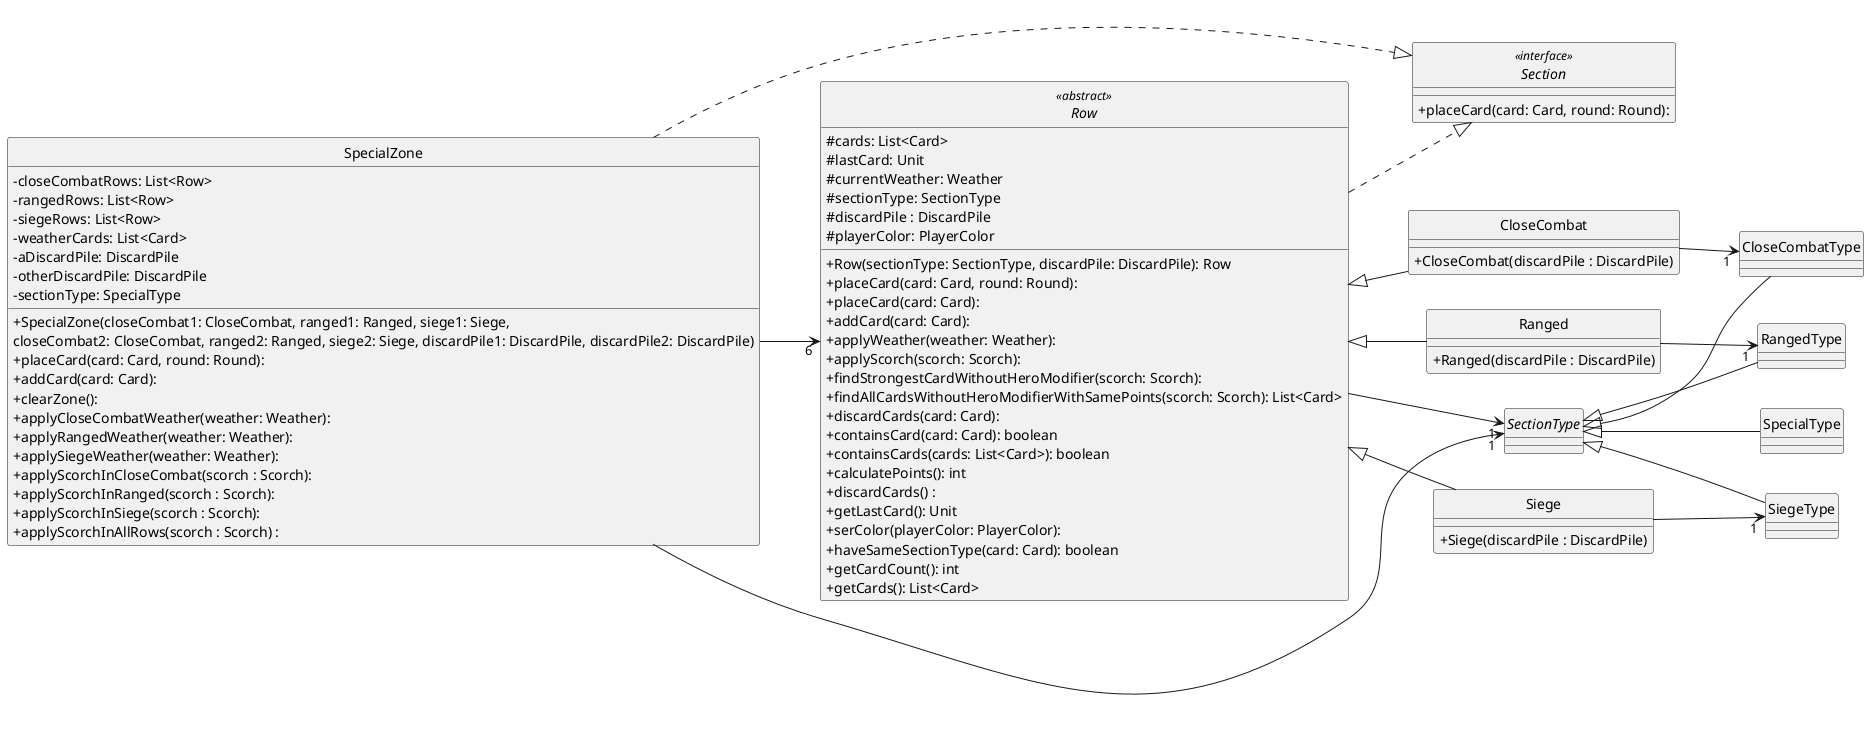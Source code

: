 @startuml

skinparam monochrome true
hide circle
skinparam classAttributeIconSize 0

left to right direction


interface Section <<interface>> {
  +placeCard(card: Card, round: Round): 
}

abstract class SectionType
class CloseCombatType
class RangedType
class SiegeType
class SpecialType

abstract class Row <<abstract>> {
  #cards: List<Card>
  #lastCard: Unit
  #currentWeather: Weather
  #sectionType: SectionType
  #discardPile : DiscardPile
  #playerColor: PlayerColor
  +Row(sectionType: SectionType, discardPile: DiscardPile): Row
  +placeCard(card: Card, round: Round): 
  +placeCard(card: Card): 
  +addCard(card: Card): 
  +applyWeather(weather: Weather): 
  +applyScorch(scorch: Scorch): 
  +findStrongestCardWithoutHeroModifier(scorch: Scorch): 
  +findAllCardsWithoutHeroModifierWithSamePoints(scorch: Scorch): List<Card>
  +discardCards(card: Card): 
  +containsCard(card: Card): boolean
  +containsCards(cards: List<Card>): boolean
  +calculatePoints(): int
  +discardCards() : 
  +getLastCard(): Unit
  +serColor(playerColor: PlayerColor): 
  +haveSameSectionType(card: Card): boolean
  +getCardCount(): int
  +getCards(): List<Card>
}

class Ranged {
  +Ranged(discardPile : DiscardPile)
}

class CloseCombat {
  +CloseCombat(discardPile : DiscardPile)
}

class Siege {
  +Siege(discardPile : DiscardPile)
}

class SpecialZone {
  -closeCombatRows: List<Row>
  -rangedRows: List<Row>
  -siegeRows: List<Row>
  -weatherCards: List<Card>
  -aDiscardPile: DiscardPile
  -otherDiscardPile: DiscardPile
  -sectionType: SpecialType
  +SpecialZone(closeCombat1: CloseCombat, ranged1: Ranged, siege1: Siege, 
  closeCombat2: CloseCombat, ranged2: Ranged, siege2: Siege, discardPile1: DiscardPile, discardPile2: DiscardPile) 
  +placeCard(card: Card, round: Round): 
  +addCard(card: Card): 
  +clearZone(): 
  +applyCloseCombatWeather(weather: Weather): 
  +applyRangedWeather(weather: Weather): 
  +applySiegeWeather(weather: Weather): 
  +applyScorchInCloseCombat(scorch : Scorch): 
  +applyScorchInRanged(scorch : Scorch): 
  +applyScorchInSiege(scorch : Scorch): 
  +applyScorchInAllRows(scorch : Scorch) : 
}



SpecialZone --> "6" Row

Row <|-- Ranged
Row <|-- CloseCombat
Row <|-- Siege


Row ..|> Section
SpecialZone ..|> Section

SectionType <|-- SpecialType
SectionType <|-- CloseCombatType
SectionType <|-- RangedType
SectionType <|-- SiegeType

SpecialZone --> "1" SectionType
Row --> "1" SectionType

Ranged --> "1" RangedType
CloseCombat --> "1" CloseCombatType
Siege --> "1" SiegeType



@enduml